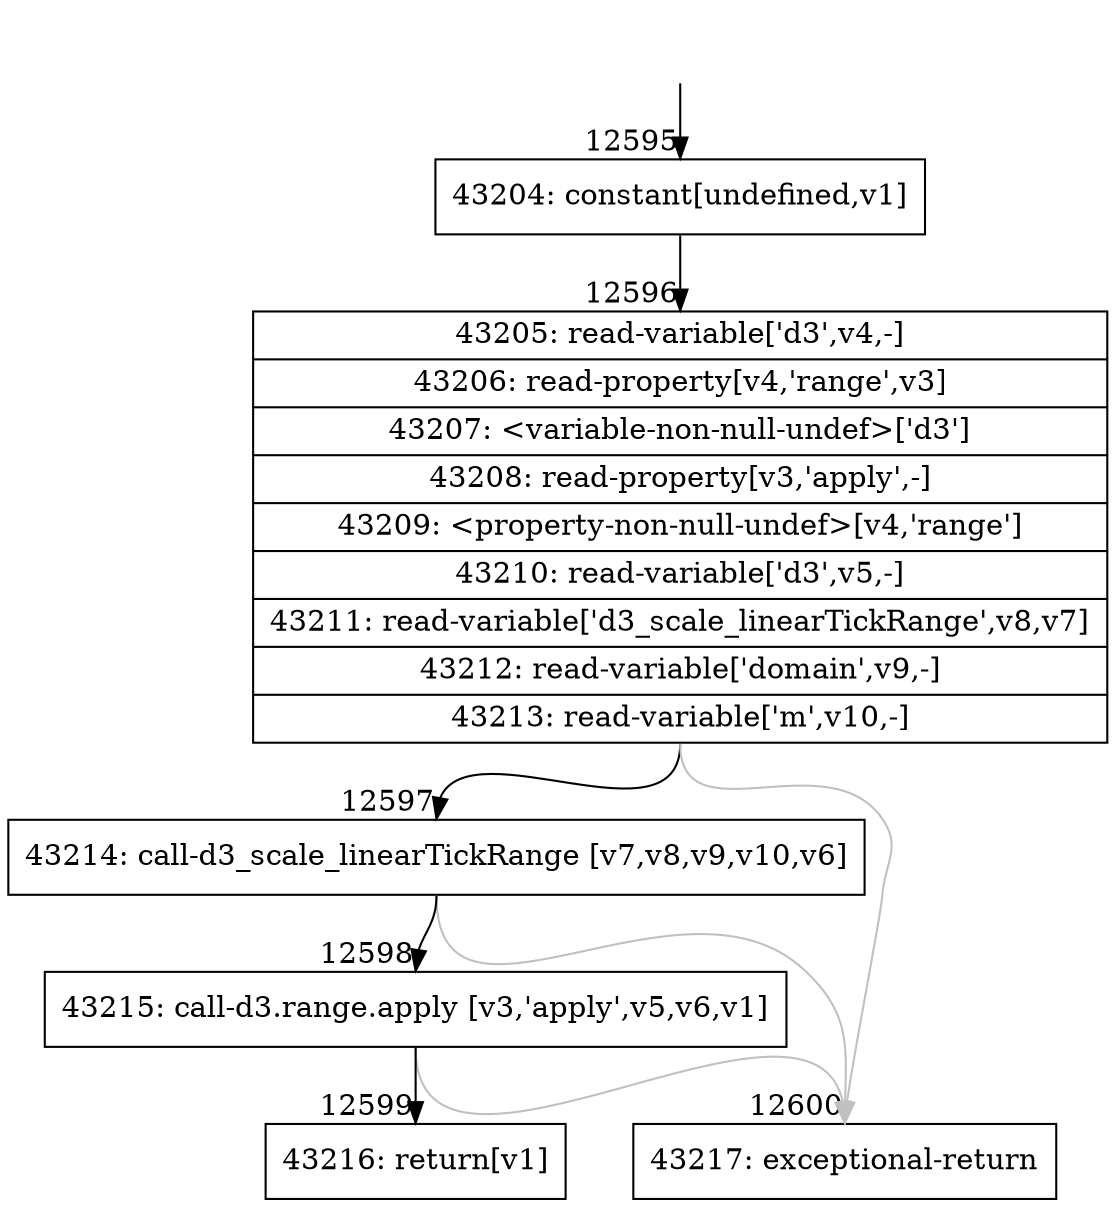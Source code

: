 digraph {
rankdir="TD"
BB_entry1167[shape=none,label=""];
BB_entry1167 -> BB12595 [tailport=s, headport=n, headlabel="    12595"]
BB12595 [shape=record label="{43204: constant[undefined,v1]}" ] 
BB12595 -> BB12596 [tailport=s, headport=n, headlabel="      12596"]
BB12596 [shape=record label="{43205: read-variable['d3',v4,-]|43206: read-property[v4,'range',v3]|43207: \<variable-non-null-undef\>['d3']|43208: read-property[v3,'apply',-]|43209: \<property-non-null-undef\>[v4,'range']|43210: read-variable['d3',v5,-]|43211: read-variable['d3_scale_linearTickRange',v8,v7]|43212: read-variable['domain',v9,-]|43213: read-variable['m',v10,-]}" ] 
BB12596 -> BB12597 [tailport=s, headport=n, headlabel="      12597"]
BB12596 -> BB12600 [tailport=s, headport=n, color=gray, headlabel="      12600"]
BB12597 [shape=record label="{43214: call-d3_scale_linearTickRange [v7,v8,v9,v10,v6]}" ] 
BB12597 -> BB12598 [tailport=s, headport=n, headlabel="      12598"]
BB12597 -> BB12600 [tailport=s, headport=n, color=gray]
BB12598 [shape=record label="{43215: call-d3.range.apply [v3,'apply',v5,v6,v1]}" ] 
BB12598 -> BB12599 [tailport=s, headport=n, headlabel="      12599"]
BB12598 -> BB12600 [tailport=s, headport=n, color=gray]
BB12599 [shape=record label="{43216: return[v1]}" ] 
BB12600 [shape=record label="{43217: exceptional-return}" ] 
//#$~ 7553
}
